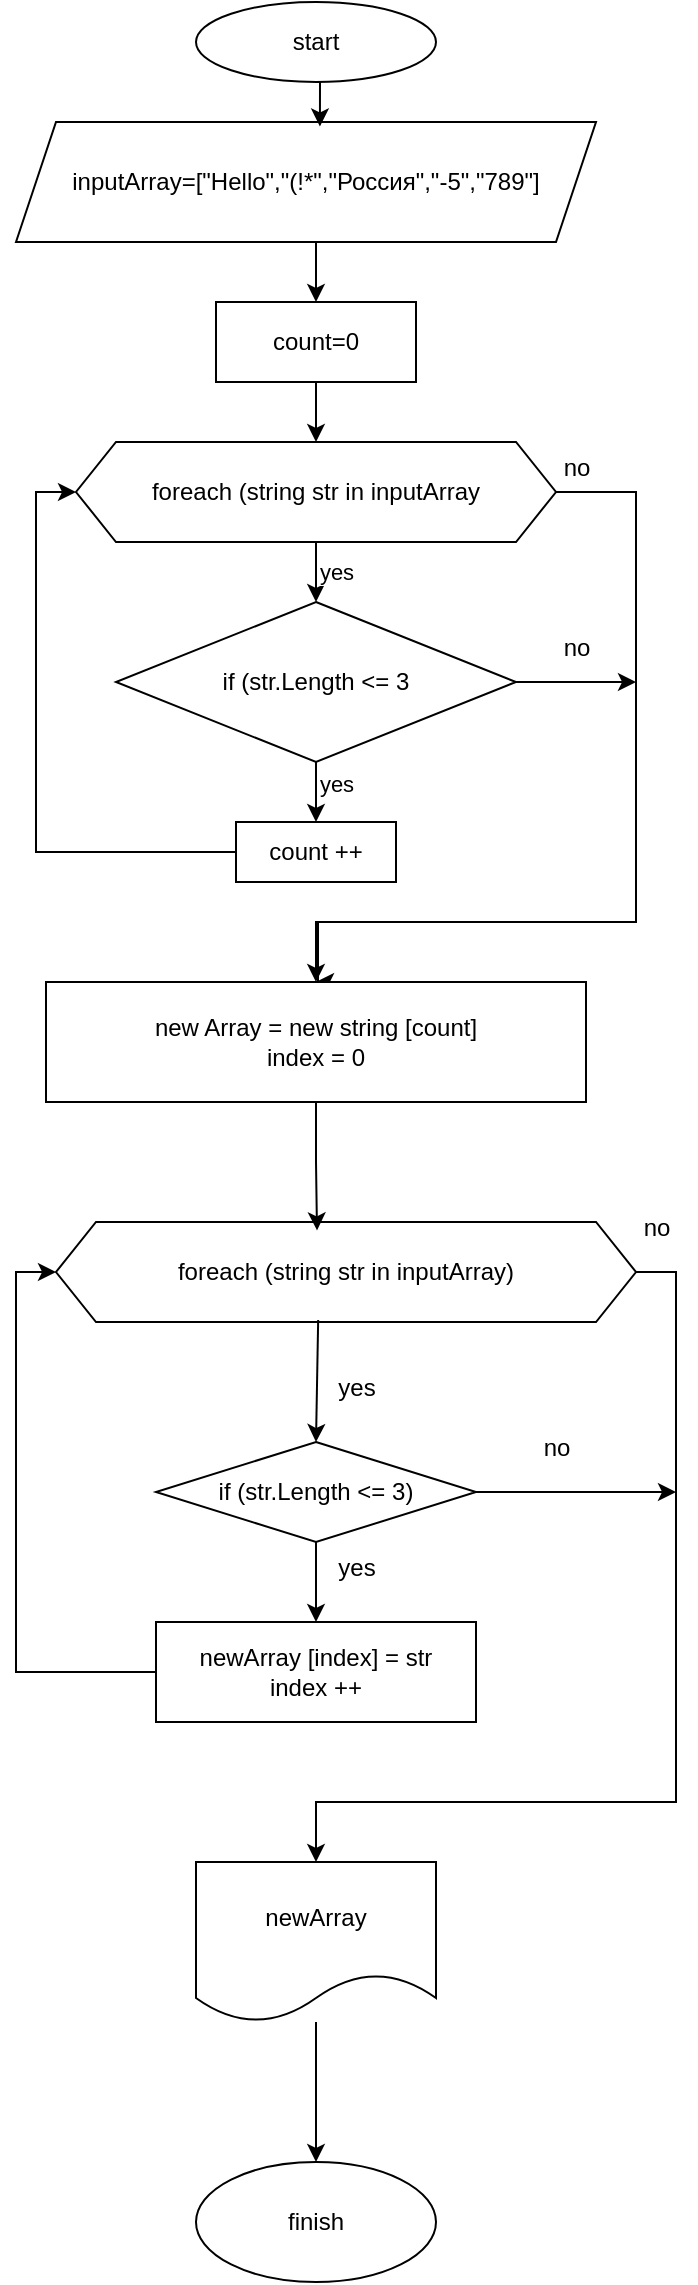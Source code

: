 <mxfile version="24.4.8" type="github">
  <diagram name="Страница — 1" id="7zeGz0m55qavfD5DoHYp">
    <mxGraphModel dx="1050" dy="541" grid="1" gridSize="10" guides="1" tooltips="1" connect="1" arrows="1" fold="1" page="1" pageScale="1" pageWidth="827" pageHeight="1169" math="0" shadow="0">
      <root>
        <mxCell id="0" />
        <mxCell id="1" parent="0" />
        <mxCell id="nLirrqbTqUeIDXi2yxKE-1" value="&lt;font style=&quot;vertical-align: inherit;&quot;&gt;&lt;font style=&quot;vertical-align: inherit;&quot;&gt;start&lt;/font&gt;&lt;/font&gt;" style="ellipse;whiteSpace=wrap;html=1;" parent="1" vertex="1">
          <mxGeometry x="340" y="20" width="120" height="40" as="geometry" />
        </mxCell>
        <mxCell id="nLirrqbTqUeIDXi2yxKE-7" style="edgeStyle=orthogonalEdgeStyle;rounded=0;orthogonalLoop=1;jettySize=auto;html=1;exitX=0.5;exitY=1;exitDx=0;exitDy=0;entryX=0.5;entryY=0;entryDx=0;entryDy=0;" parent="1" source="nLirrqbTqUeIDXi2yxKE-2" target="nLirrqbTqUeIDXi2yxKE-3" edge="1">
          <mxGeometry relative="1" as="geometry" />
        </mxCell>
        <mxCell id="nLirrqbTqUeIDXi2yxKE-2" value="&lt;font style=&quot;vertical-align: inherit;&quot;&gt;&lt;font style=&quot;vertical-align: inherit;&quot;&gt;&lt;font style=&quot;vertical-align: inherit;&quot;&gt;&lt;font style=&quot;vertical-align: inherit;&quot;&gt;&lt;font style=&quot;vertical-align: inherit;&quot;&gt;&lt;font style=&quot;vertical-align: inherit;&quot;&gt;inputArray=[&quot;Hello&quot;,&quot;(!*&quot;,&quot;Россия&quot;,&quot;-5&quot;,&quot;789&quot;]&lt;/font&gt;&lt;/font&gt;&lt;/font&gt;&lt;/font&gt;&lt;/font&gt;&lt;/font&gt;" style="shape=parallelogram;perimeter=parallelogramPerimeter;whiteSpace=wrap;html=1;fixedSize=1;" parent="1" vertex="1">
          <mxGeometry x="250" y="80" width="290" height="60" as="geometry" />
        </mxCell>
        <mxCell id="nLirrqbTqUeIDXi2yxKE-8" style="edgeStyle=orthogonalEdgeStyle;rounded=0;orthogonalLoop=1;jettySize=auto;html=1;exitX=0.5;exitY=1;exitDx=0;exitDy=0;entryX=0.5;entryY=0;entryDx=0;entryDy=0;" parent="1" source="nLirrqbTqUeIDXi2yxKE-3" target="nLirrqbTqUeIDXi2yxKE-4" edge="1">
          <mxGeometry relative="1" as="geometry" />
        </mxCell>
        <mxCell id="nLirrqbTqUeIDXi2yxKE-3" value="&lt;font style=&quot;vertical-align: inherit;&quot;&gt;&lt;font style=&quot;vertical-align: inherit;&quot;&gt;сount=0&lt;/font&gt;&lt;/font&gt;" style="rounded=0;whiteSpace=wrap;html=1;" parent="1" vertex="1">
          <mxGeometry x="350" y="170" width="100" height="40" as="geometry" />
        </mxCell>
        <mxCell id="nLirrqbTqUeIDXi2yxKE-11" style="edgeStyle=orthogonalEdgeStyle;rounded=0;orthogonalLoop=1;jettySize=auto;html=1;exitX=0.5;exitY=1;exitDx=0;exitDy=0;entryX=0.5;entryY=0;entryDx=0;entryDy=0;" parent="1" source="nLirrqbTqUeIDXi2yxKE-4" target="nLirrqbTqUeIDXi2yxKE-9" edge="1">
          <mxGeometry relative="1" as="geometry" />
        </mxCell>
        <mxCell id="nLirrqbTqUeIDXi2yxKE-15" value="&lt;font style=&quot;vertical-align: inherit;&quot;&gt;&lt;font style=&quot;vertical-align: inherit;&quot;&gt;yes&lt;/font&gt;&lt;/font&gt;" style="edgeLabel;html=1;align=center;verticalAlign=middle;resizable=0;points=[];" parent="nLirrqbTqUeIDXi2yxKE-11" vertex="1" connectable="0">
          <mxGeometry y="10" relative="1" as="geometry">
            <mxPoint as="offset" />
          </mxGeometry>
        </mxCell>
        <mxCell id="nLirrqbTqUeIDXi2yxKE-23" style="edgeStyle=orthogonalEdgeStyle;rounded=0;orthogonalLoop=1;jettySize=auto;html=1;entryX=0.5;entryY=0;entryDx=0;entryDy=0;" parent="1" source="nLirrqbTqUeIDXi2yxKE-4" target="nLirrqbTqUeIDXi2yxKE-18" edge="1">
          <mxGeometry relative="1" as="geometry">
            <Array as="points">
              <mxPoint x="560" y="265" />
              <mxPoint x="560" y="480" />
              <mxPoint x="400" y="480" />
            </Array>
          </mxGeometry>
        </mxCell>
        <mxCell id="nLirrqbTqUeIDXi2yxKE-4" value="&lt;font style=&quot;vertical-align: inherit;&quot;&gt;&lt;font style=&quot;vertical-align: inherit;&quot;&gt;foreach (string str in inputArray&lt;/font&gt;&lt;/font&gt;" style="shape=hexagon;perimeter=hexagonPerimeter2;whiteSpace=wrap;html=1;fixedSize=1;" parent="1" vertex="1">
          <mxGeometry x="280" y="240" width="240" height="50" as="geometry" />
        </mxCell>
        <mxCell id="nLirrqbTqUeIDXi2yxKE-5" style="edgeStyle=orthogonalEdgeStyle;rounded=0;orthogonalLoop=1;jettySize=auto;html=1;exitX=0.5;exitY=1;exitDx=0;exitDy=0;entryX=0.524;entryY=0.037;entryDx=0;entryDy=0;entryPerimeter=0;" parent="1" source="nLirrqbTqUeIDXi2yxKE-1" target="nLirrqbTqUeIDXi2yxKE-2" edge="1">
          <mxGeometry relative="1" as="geometry" />
        </mxCell>
        <mxCell id="nLirrqbTqUeIDXi2yxKE-14" style="edgeStyle=orthogonalEdgeStyle;rounded=0;orthogonalLoop=1;jettySize=auto;html=1;exitX=0.5;exitY=1;exitDx=0;exitDy=0;entryX=0.5;entryY=0;entryDx=0;entryDy=0;" parent="1" source="nLirrqbTqUeIDXi2yxKE-9" target="nLirrqbTqUeIDXi2yxKE-12" edge="1">
          <mxGeometry relative="1" as="geometry" />
        </mxCell>
        <mxCell id="nLirrqbTqUeIDXi2yxKE-16" value="&lt;font style=&quot;vertical-align: inherit;&quot;&gt;&lt;font style=&quot;vertical-align: inherit;&quot;&gt;yes&lt;/font&gt;&lt;/font&gt;" style="edgeLabel;html=1;align=center;verticalAlign=middle;resizable=0;points=[];" parent="nLirrqbTqUeIDXi2yxKE-14" vertex="1" connectable="0">
          <mxGeometry x="-0.267" y="10" relative="1" as="geometry">
            <mxPoint as="offset" />
          </mxGeometry>
        </mxCell>
        <mxCell id="nLirrqbTqUeIDXi2yxKE-24" style="edgeStyle=orthogonalEdgeStyle;rounded=0;orthogonalLoop=1;jettySize=auto;html=1;" parent="1" edge="1">
          <mxGeometry relative="1" as="geometry">
            <mxPoint x="400" y="510" as="targetPoint" />
            <mxPoint x="560" y="360" as="sourcePoint" />
            <Array as="points">
              <mxPoint x="560" y="480" />
              <mxPoint x="401" y="480" />
            </Array>
          </mxGeometry>
        </mxCell>
        <mxCell id="nLirrqbTqUeIDXi2yxKE-25" style="edgeStyle=orthogonalEdgeStyle;rounded=0;orthogonalLoop=1;jettySize=auto;html=1;exitX=1;exitY=0.5;exitDx=0;exitDy=0;" parent="1" source="nLirrqbTqUeIDXi2yxKE-9" edge="1">
          <mxGeometry relative="1" as="geometry">
            <mxPoint x="560" y="360" as="targetPoint" />
          </mxGeometry>
        </mxCell>
        <mxCell id="nLirrqbTqUeIDXi2yxKE-9" value="&lt;font style=&quot;vertical-align: inherit;&quot;&gt;&lt;font style=&quot;vertical-align: inherit;&quot;&gt;if (str.Length &amp;lt;= 3&lt;/font&gt;&lt;/font&gt;" style="rhombus;whiteSpace=wrap;html=1;" parent="1" vertex="1">
          <mxGeometry x="300" y="320" width="200" height="80" as="geometry" />
        </mxCell>
        <mxCell id="nLirrqbTqUeIDXi2yxKE-17" style="edgeStyle=orthogonalEdgeStyle;rounded=0;orthogonalLoop=1;jettySize=auto;html=1;entryX=0;entryY=0.5;entryDx=0;entryDy=0;" parent="1" source="nLirrqbTqUeIDXi2yxKE-12" target="nLirrqbTqUeIDXi2yxKE-4" edge="1">
          <mxGeometry relative="1" as="geometry">
            <Array as="points">
              <mxPoint x="260" y="445" />
              <mxPoint x="260" y="265" />
            </Array>
          </mxGeometry>
        </mxCell>
        <mxCell id="nLirrqbTqUeIDXi2yxKE-12" value="&lt;font style=&quot;vertical-align: inherit;&quot;&gt;&lt;font style=&quot;vertical-align: inherit;&quot;&gt;сount ++&lt;/font&gt;&lt;/font&gt;" style="rounded=0;whiteSpace=wrap;html=1;" parent="1" vertex="1">
          <mxGeometry x="360" y="430" width="80" height="30" as="geometry" />
        </mxCell>
        <mxCell id="nLirrqbTqUeIDXi2yxKE-18" value="&lt;font style=&quot;vertical-align: inherit;&quot;&gt;&lt;font style=&quot;vertical-align: inherit;&quot;&gt;new Array = new string [count]&lt;/font&gt;&lt;/font&gt;&lt;div&gt;&lt;font style=&quot;vertical-align: inherit;&quot;&gt;&lt;font style=&quot;vertical-align: inherit;&quot;&gt;&lt;font style=&quot;vertical-align: inherit;&quot;&gt;&lt;font style=&quot;vertical-align: inherit;&quot;&gt;index = 0&lt;/font&gt;&lt;/font&gt;&lt;/font&gt;&lt;/font&gt;&lt;/div&gt;" style="rounded=0;whiteSpace=wrap;html=1;" parent="1" vertex="1">
          <mxGeometry x="265" y="510" width="270" height="60" as="geometry" />
        </mxCell>
        <mxCell id="nLirrqbTqUeIDXi2yxKE-26" value="&lt;font style=&quot;vertical-align: inherit;&quot;&gt;&lt;font style=&quot;vertical-align: inherit;&quot;&gt;no&lt;/font&gt;&lt;/font&gt;" style="text;html=1;align=center;verticalAlign=middle;resizable=0;points=[];autosize=1;strokeColor=none;fillColor=none;" parent="1" vertex="1">
          <mxGeometry x="510" y="328" width="40" height="30" as="geometry" />
        </mxCell>
        <mxCell id="nLirrqbTqUeIDXi2yxKE-27" value="&lt;font style=&quot;vertical-align: inherit;&quot;&gt;&lt;font style=&quot;vertical-align: inherit;&quot;&gt;no&lt;/font&gt;&lt;/font&gt;" style="text;html=1;align=center;verticalAlign=middle;resizable=0;points=[];autosize=1;strokeColor=none;fillColor=none;" parent="1" vertex="1">
          <mxGeometry x="510" y="238" width="40" height="30" as="geometry" />
        </mxCell>
        <mxCell id="nLirrqbTqUeIDXi2yxKE-45" style="edgeStyle=orthogonalEdgeStyle;rounded=0;orthogonalLoop=1;jettySize=auto;html=1;exitX=1;exitY=0.5;exitDx=0;exitDy=0;entryX=0.5;entryY=0;entryDx=0;entryDy=0;" parent="1" source="nLirrqbTqUeIDXi2yxKE-28" target="nLirrqbTqUeIDXi2yxKE-44" edge="1">
          <mxGeometry relative="1" as="geometry">
            <Array as="points">
              <mxPoint x="580" y="655" />
              <mxPoint x="580" y="920" />
              <mxPoint x="400" y="920" />
            </Array>
          </mxGeometry>
        </mxCell>
        <mxCell id="nLirrqbTqUeIDXi2yxKE-28" value="&lt;font style=&quot;vertical-align: inherit;&quot;&gt;&lt;font style=&quot;vertical-align: inherit;&quot;&gt;foreach (string str in inputArray)&lt;/font&gt;&lt;/font&gt;" style="shape=hexagon;perimeter=hexagonPerimeter2;whiteSpace=wrap;html=1;fixedSize=1;" parent="1" vertex="1">
          <mxGeometry x="270" y="630" width="290" height="50" as="geometry" />
        </mxCell>
        <mxCell id="nLirrqbTqUeIDXi2yxKE-29" style="edgeStyle=orthogonalEdgeStyle;rounded=0;orthogonalLoop=1;jettySize=auto;html=1;entryX=0.45;entryY=0.084;entryDx=0;entryDy=0;entryPerimeter=0;" parent="1" source="nLirrqbTqUeIDXi2yxKE-18" target="nLirrqbTqUeIDXi2yxKE-28" edge="1">
          <mxGeometry relative="1" as="geometry" />
        </mxCell>
        <mxCell id="nLirrqbTqUeIDXi2yxKE-39" value="" style="edgeStyle=orthogonalEdgeStyle;rounded=0;orthogonalLoop=1;jettySize=auto;html=1;" parent="1" source="nLirrqbTqUeIDXi2yxKE-33" target="nLirrqbTqUeIDXi2yxKE-38" edge="1">
          <mxGeometry relative="1" as="geometry" />
        </mxCell>
        <mxCell id="nLirrqbTqUeIDXi2yxKE-46" style="edgeStyle=orthogonalEdgeStyle;rounded=0;orthogonalLoop=1;jettySize=auto;html=1;" parent="1" source="nLirrqbTqUeIDXi2yxKE-33" edge="1">
          <mxGeometry relative="1" as="geometry">
            <mxPoint x="580" y="765" as="targetPoint" />
          </mxGeometry>
        </mxCell>
        <mxCell id="nLirrqbTqUeIDXi2yxKE-33" value="&lt;font style=&quot;vertical-align: inherit;&quot;&gt;&lt;font style=&quot;vertical-align: inherit;&quot;&gt;if (str.Length &amp;lt;= 3)&lt;/font&gt;&lt;/font&gt;" style="rhombus;whiteSpace=wrap;html=1;" parent="1" vertex="1">
          <mxGeometry x="320" y="740" width="160" height="50" as="geometry" />
        </mxCell>
        <mxCell id="nLirrqbTqUeIDXi2yxKE-34" value="" style="endArrow=classic;html=1;rounded=0;entryX=0.5;entryY=0;entryDx=0;entryDy=0;exitX=0.452;exitY=0.98;exitDx=0;exitDy=0;exitPerimeter=0;" parent="1" source="nLirrqbTqUeIDXi2yxKE-28" target="nLirrqbTqUeIDXi2yxKE-33" edge="1">
          <mxGeometry width="50" height="50" relative="1" as="geometry">
            <mxPoint x="390" y="690" as="sourcePoint" />
            <mxPoint x="440" y="640" as="targetPoint" />
          </mxGeometry>
        </mxCell>
        <mxCell id="nLirrqbTqUeIDXi2yxKE-35" style="edgeStyle=orthogonalEdgeStyle;rounded=0;orthogonalLoop=1;jettySize=auto;html=1;exitX=0.5;exitY=1;exitDx=0;exitDy=0;" parent="1" source="nLirrqbTqUeIDXi2yxKE-33" target="nLirrqbTqUeIDXi2yxKE-33" edge="1">
          <mxGeometry relative="1" as="geometry" />
        </mxCell>
        <mxCell id="nLirrqbTqUeIDXi2yxKE-43" style="edgeStyle=orthogonalEdgeStyle;rounded=0;orthogonalLoop=1;jettySize=auto;html=1;entryX=0;entryY=0.5;entryDx=0;entryDy=0;" parent="1" source="nLirrqbTqUeIDXi2yxKE-38" target="nLirrqbTqUeIDXi2yxKE-28" edge="1">
          <mxGeometry relative="1" as="geometry">
            <Array as="points">
              <mxPoint x="250" y="855" />
              <mxPoint x="250" y="655" />
            </Array>
          </mxGeometry>
        </mxCell>
        <mxCell id="nLirrqbTqUeIDXi2yxKE-38" value="&lt;font style=&quot;vertical-align: inherit;&quot;&gt;&lt;font style=&quot;vertical-align: inherit;&quot;&gt;newArray [index] = str&lt;/font&gt;&lt;/font&gt;&lt;div&gt;&lt;font style=&quot;vertical-align: inherit;&quot;&gt;&lt;font style=&quot;vertical-align: inherit;&quot;&gt;&lt;font style=&quot;vertical-align: inherit;&quot;&gt;&lt;font style=&quot;vertical-align: inherit;&quot;&gt;index ++&lt;/font&gt;&lt;/font&gt;&lt;/font&gt;&lt;/font&gt;&lt;/div&gt;" style="rounded=0;whiteSpace=wrap;html=1;" parent="1" vertex="1">
          <mxGeometry x="320" y="830" width="160" height="50" as="geometry" />
        </mxCell>
        <mxCell id="nLirrqbTqUeIDXi2yxKE-41" value="&lt;font style=&quot;vertical-align: inherit;&quot;&gt;&lt;font style=&quot;vertical-align: inherit;&quot;&gt;yes&lt;/font&gt;&lt;/font&gt;" style="text;html=1;align=center;verticalAlign=middle;resizable=0;points=[];autosize=1;strokeColor=none;fillColor=none;" parent="1" vertex="1">
          <mxGeometry x="400" y="698" width="40" height="30" as="geometry" />
        </mxCell>
        <mxCell id="nLirrqbTqUeIDXi2yxKE-42" value="&lt;font style=&quot;vertical-align: inherit;&quot;&gt;&lt;font style=&quot;vertical-align: inherit;&quot;&gt;yes&lt;/font&gt;&lt;/font&gt;" style="text;html=1;align=center;verticalAlign=middle;resizable=0;points=[];autosize=1;strokeColor=none;fillColor=none;" parent="1" vertex="1">
          <mxGeometry x="400" y="788" width="40" height="30" as="geometry" />
        </mxCell>
        <mxCell id="nLirrqbTqUeIDXi2yxKE-50" value="" style="edgeStyle=orthogonalEdgeStyle;rounded=0;orthogonalLoop=1;jettySize=auto;html=1;" parent="1" source="nLirrqbTqUeIDXi2yxKE-44" target="nLirrqbTqUeIDXi2yxKE-49" edge="1">
          <mxGeometry relative="1" as="geometry" />
        </mxCell>
        <mxCell id="nLirrqbTqUeIDXi2yxKE-44" value="&lt;font style=&quot;vertical-align: inherit;&quot;&gt;&lt;font style=&quot;vertical-align: inherit;&quot;&gt;newArray&lt;/font&gt;&lt;/font&gt;" style="shape=document;whiteSpace=wrap;html=1;boundedLbl=1;" parent="1" vertex="1">
          <mxGeometry x="340" y="950" width="120" height="80" as="geometry" />
        </mxCell>
        <mxCell id="nLirrqbTqUeIDXi2yxKE-47" value="&lt;font style=&quot;vertical-align: inherit;&quot;&gt;&lt;font style=&quot;vertical-align: inherit;&quot;&gt;no&lt;/font&gt;&lt;/font&gt;" style="text;html=1;align=center;verticalAlign=middle;resizable=0;points=[];autosize=1;strokeColor=none;fillColor=none;" parent="1" vertex="1">
          <mxGeometry x="500" y="728" width="40" height="30" as="geometry" />
        </mxCell>
        <mxCell id="nLirrqbTqUeIDXi2yxKE-48" value="&lt;font style=&quot;vertical-align: inherit;&quot;&gt;&lt;font style=&quot;vertical-align: inherit;&quot;&gt;no&lt;/font&gt;&lt;/font&gt;" style="text;html=1;align=center;verticalAlign=middle;resizable=0;points=[];autosize=1;strokeColor=none;fillColor=none;" parent="1" vertex="1">
          <mxGeometry x="550" y="618" width="40" height="30" as="geometry" />
        </mxCell>
        <mxCell id="nLirrqbTqUeIDXi2yxKE-49" value="&lt;font style=&quot;vertical-align: inherit;&quot;&gt;&lt;font style=&quot;vertical-align: inherit;&quot;&gt;finish&lt;/font&gt;&lt;/font&gt;" style="ellipse;whiteSpace=wrap;html=1;" parent="1" vertex="1">
          <mxGeometry x="340" y="1100" width="120" height="60" as="geometry" />
        </mxCell>
      </root>
    </mxGraphModel>
  </diagram>
</mxfile>
